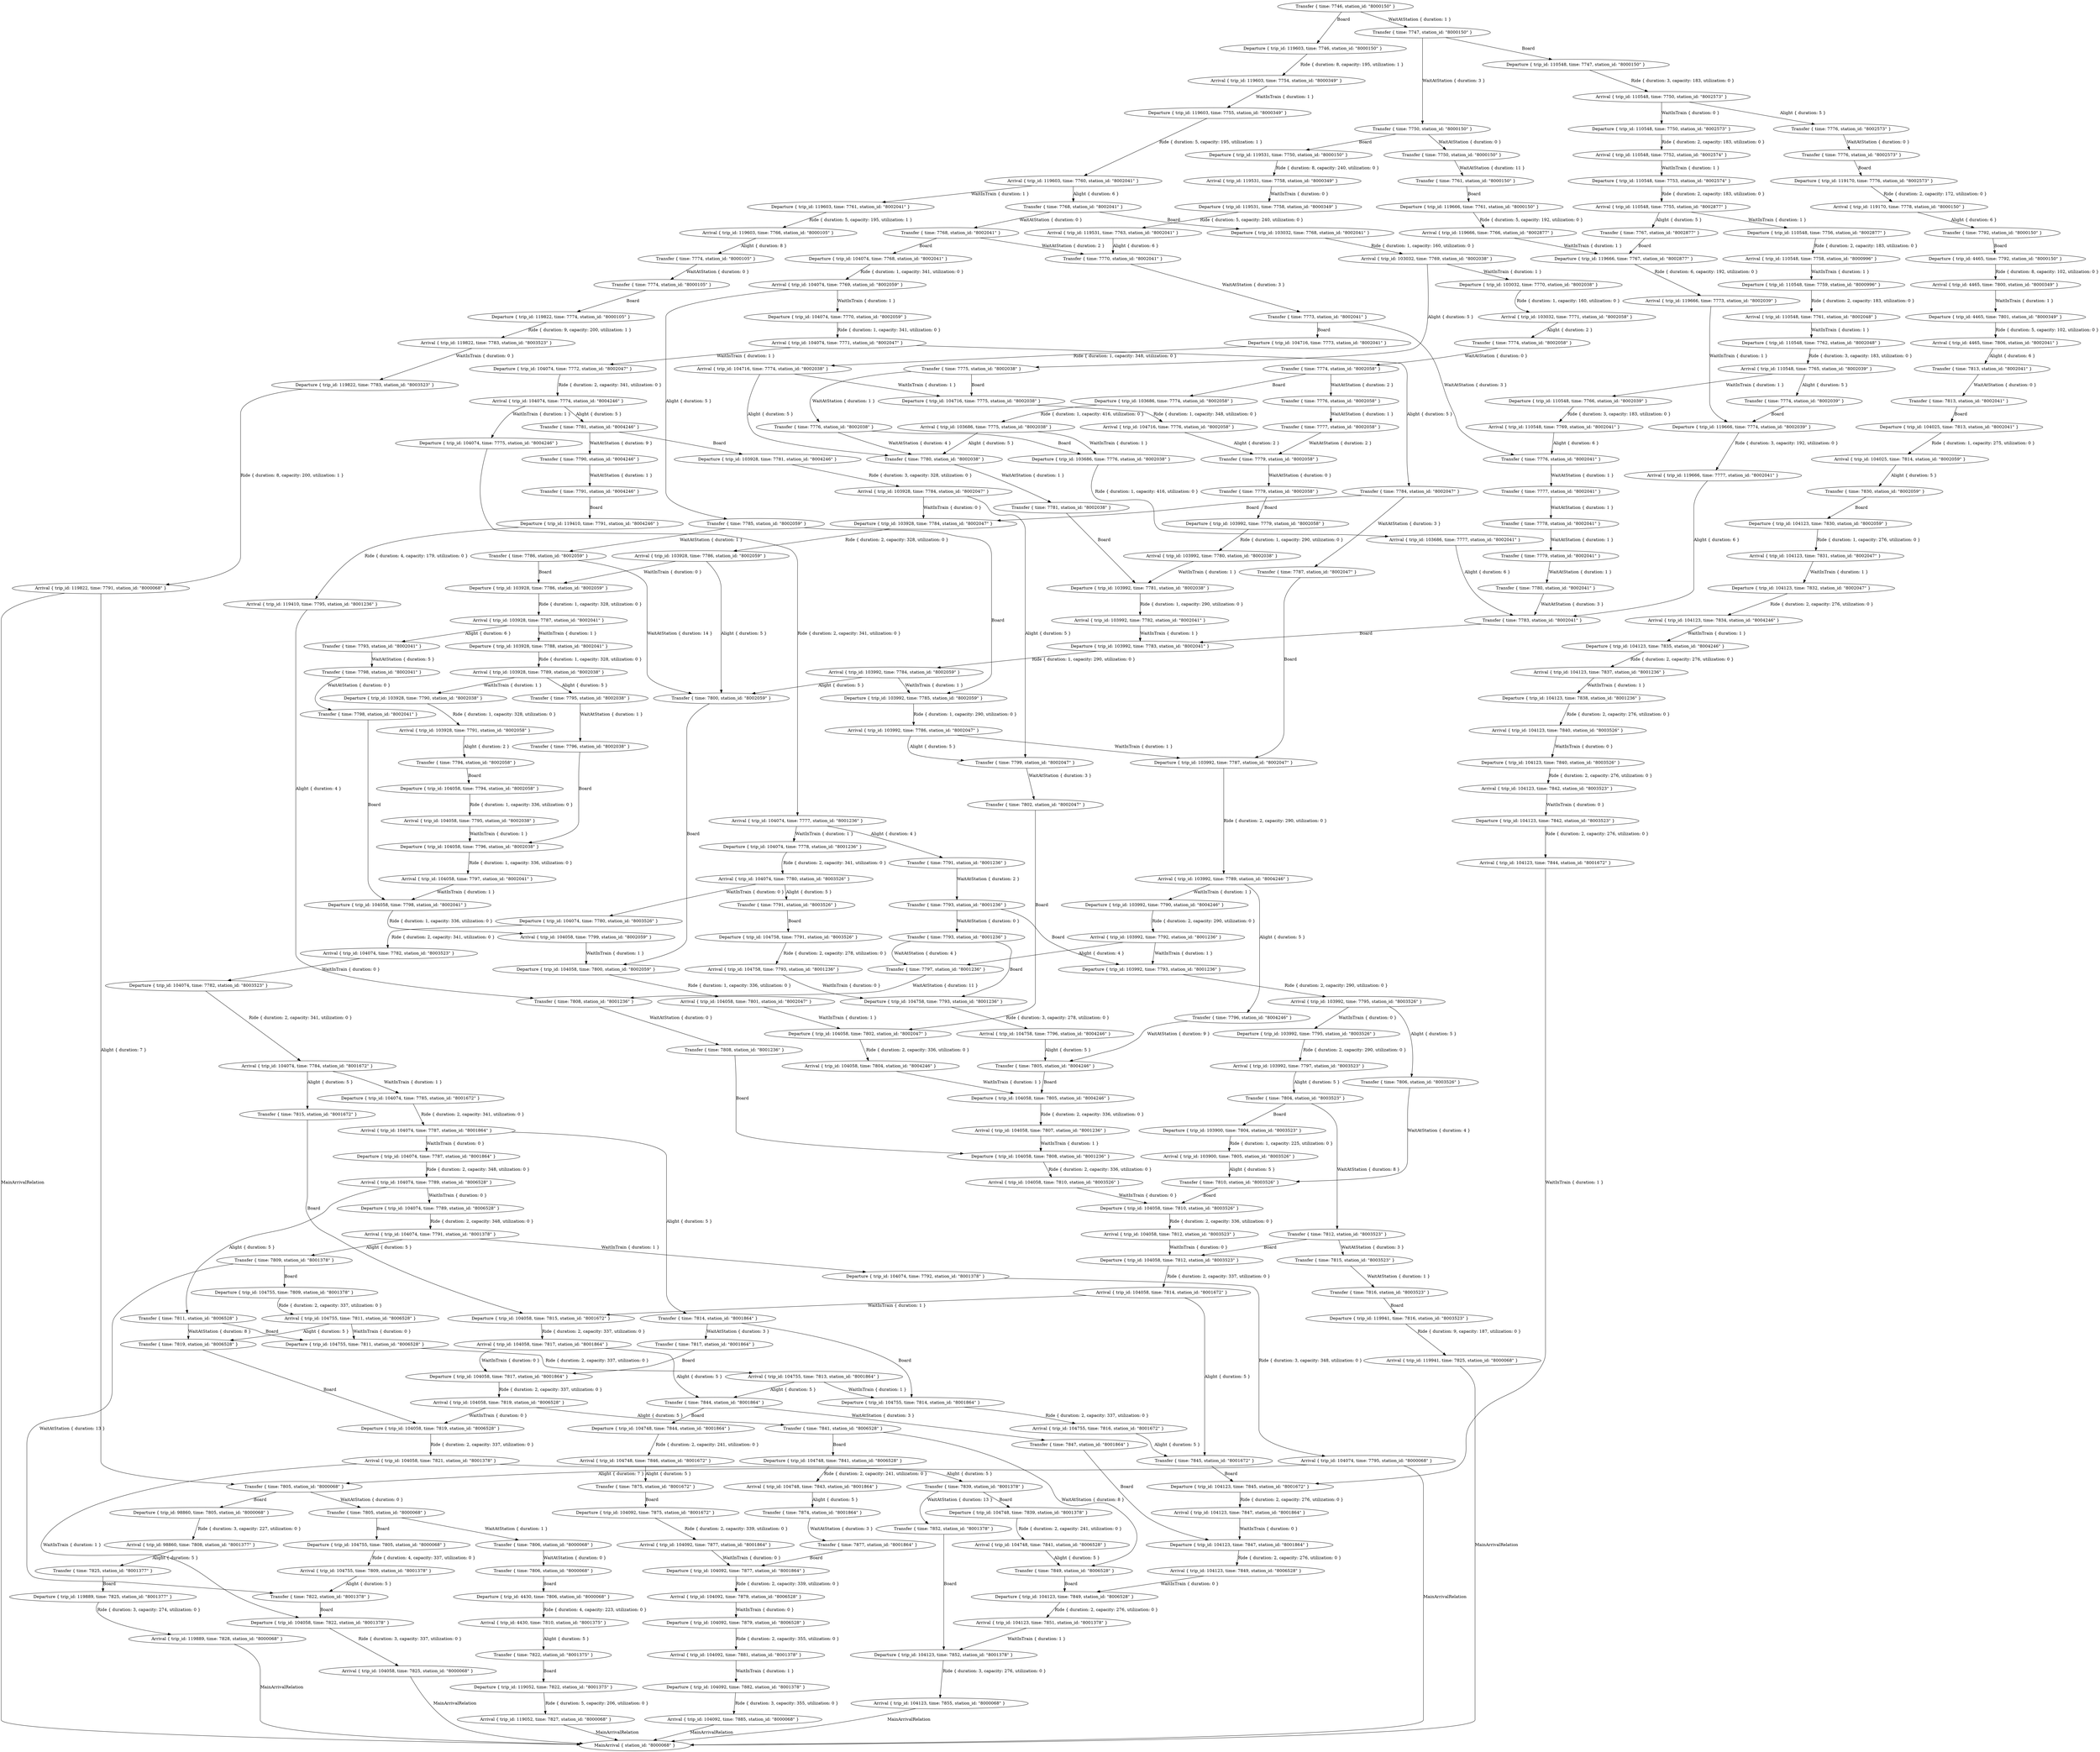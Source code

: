 digraph {
    0 [ label = "Arrival { trip_id: 119822, time: 7791, station_id: \"8000068\" }" ]
    1 [ label = "Departure { trip_id: 119822, time: 7783, station_id: \"8003523\" }" ]
    2 [ label = "Arrival { trip_id: 104074, time: 7784, station_id: \"8001672\" }" ]
    3 [ label = "Departure { trip_id: 104074, time: 7782, station_id: \"8003523\" }" ]
    4 [ label = "Arrival { trip_id: 104123, time: 7840, station_id: \"8003526\" }" ]
    5 [ label = "Departure { trip_id: 104123, time: 7838, station_id: \"8001236\" }" ]
    6 [ label = "Arrival { trip_id: 4465, time: 7806, station_id: \"8002041\" }" ]
    7 [ label = "Departure { trip_id: 4465, time: 7801, station_id: \"8000349\" }" ]
    8 [ label = "Arrival { trip_id: 104074, time: 7777, station_id: \"8001236\" }" ]
    9 [ label = "Departure { trip_id: 104074, time: 7775, station_id: \"8004246\" }" ]
    10 [ label = "Arrival { trip_id: 104123, time: 7834, station_id: \"8004246\" }" ]
    11 [ label = "Departure { trip_id: 104123, time: 7832, station_id: \"8002047\" }" ]
    12 [ label = "Arrival { trip_id: 104123, time: 7847, station_id: \"8001864\" }" ]
    13 [ label = "Departure { trip_id: 104123, time: 7845, station_id: \"8001672\" }" ]
    14 [ label = "Arrival { trip_id: 104755, time: 7816, station_id: \"8001672\" }" ]
    15 [ label = "Departure { trip_id: 104755, time: 7814, station_id: \"8001864\" }" ]
    16 [ label = "Arrival { trip_id: 104058, time: 7810, station_id: \"8003526\" }" ]
    17 [ label = "Departure { trip_id: 104058, time: 7808, station_id: \"8001236\" }" ]
    18 [ label = "Arrival { trip_id: 104716, time: 7774, station_id: \"8002038\" }" ]
    19 [ label = "Departure { trip_id: 104716, time: 7773, station_id: \"8002041\" }" ]
    20 [ label = "Arrival { trip_id: 104092, time: 7877, station_id: \"8001864\" }" ]
    21 [ label = "Departure { trip_id: 104092, time: 7875, station_id: \"8001672\" }" ]
    22 [ label = "Arrival { trip_id: 104058, time: 7825, station_id: \"8000068\" }" ]
    23 [ label = "Departure { trip_id: 104058, time: 7822, station_id: \"8001378\" }" ]
    24 [ label = "Arrival { trip_id: 104058, time: 7819, station_id: \"8006528\" }" ]
    25 [ label = "Departure { trip_id: 104058, time: 7817, station_id: \"8001864\" }" ]
    26 [ label = "Arrival { trip_id: 104074, time: 7789, station_id: \"8006528\" }" ]
    27 [ label = "Departure { trip_id: 104074, time: 7787, station_id: \"8001864\" }" ]
    28 [ label = "Arrival { trip_id: 103686, time: 7777, station_id: \"8002041\" }" ]
    29 [ label = "Departure { trip_id: 103686, time: 7776, station_id: \"8002038\" }" ]
    30 [ label = "Arrival { trip_id: 104123, time: 7851, station_id: \"8001378\" }" ]
    31 [ label = "Departure { trip_id: 104123, time: 7849, station_id: \"8006528\" }" ]
    32 [ label = "Arrival { trip_id: 104755, time: 7809, station_id: \"8001378\" }" ]
    33 [ label = "Departure { trip_id: 104755, time: 7805, station_id: \"8000068\" }" ]
    34 [ label = "Arrival { trip_id: 104755, time: 7811, station_id: \"8006528\" }" ]
    35 [ label = "Departure { trip_id: 104755, time: 7809, station_id: \"8001378\" }" ]
    36 [ label = "Arrival { trip_id: 104058, time: 7814, station_id: \"8001672\" }" ]
    37 [ label = "Departure { trip_id: 104058, time: 7812, station_id: \"8003523\" }" ]
    38 [ label = "Arrival { trip_id: 103992, time: 7784, station_id: \"8002059\" }" ]
    39 [ label = "Departure { trip_id: 103992, time: 7783, station_id: \"8002041\" }" ]
    40 [ label = "Arrival { trip_id: 110548, time: 7761, station_id: \"8002048\" }" ]
    41 [ label = "Departure { trip_id: 110548, time: 7759, station_id: \"8000996\" }" ]
    42 [ label = "Arrival { trip_id: 119603, time: 7760, station_id: \"8002041\" }" ]
    43 [ label = "Departure { trip_id: 119603, time: 7755, station_id: \"8000349\" }" ]
    44 [ label = "Arrival { trip_id: 119603, time: 7766, station_id: \"8000105\" }" ]
    45 [ label = "Departure { trip_id: 119603, time: 7761, station_id: \"8002041\" }" ]
    46 [ label = "Arrival { trip_id: 103900, time: 7805, station_id: \"8003526\" }" ]
    47 [ label = "Departure { trip_id: 103900, time: 7804, station_id: \"8003523\" }" ]
    48 [ label = "Arrival { trip_id: 103928, time: 7789, station_id: \"8002038\" }" ]
    49 [ label = "Departure { trip_id: 103928, time: 7788, station_id: \"8002041\" }" ]
    50 [ label = "Arrival { trip_id: 104748, time: 7843, station_id: \"8001864\" }" ]
    51 [ label = "Departure { trip_id: 104748, time: 7841, station_id: \"8006528\" }" ]
    52 [ label = "Arrival { trip_id: 4465, time: 7800, station_id: \"8000349\" }" ]
    53 [ label = "Departure { trip_id: 4465, time: 7792, station_id: \"8000150\" }" ]
    54 [ label = "Arrival { trip_id: 104058, time: 7821, station_id: \"8001378\" }" ]
    55 [ label = "Departure { trip_id: 104058, time: 7819, station_id: \"8006528\" }" ]
    56 [ label = "Arrival { trip_id: 110548, time: 7752, station_id: \"8002574\" }" ]
    57 [ label = "Departure { trip_id: 110548, time: 7750, station_id: \"8002573\" }" ]
    58 [ label = "Arrival { trip_id: 104058, time: 7797, station_id: \"8002041\" }" ]
    59 [ label = "Departure { trip_id: 104058, time: 7796, station_id: \"8002038\" }" ]
    60 [ label = "Arrival { trip_id: 103032, time: 7769, station_id: \"8002038\" }" ]
    61 [ label = "Departure { trip_id: 103032, time: 7768, station_id: \"8002041\" }" ]
    62 [ label = "Arrival { trip_id: 119531, time: 7763, station_id: \"8002041\" }" ]
    63 [ label = "Departure { trip_id: 119531, time: 7758, station_id: \"8000349\" }" ]
    64 [ label = "Arrival { trip_id: 103992, time: 7789, station_id: \"8004246\" }" ]
    65 [ label = "Departure { trip_id: 103992, time: 7787, station_id: \"8002047\" }" ]
    66 [ label = "Arrival { trip_id: 119666, time: 7777, station_id: \"8002041\" }" ]
    67 [ label = "Departure { trip_id: 119666, time: 7774, station_id: \"8002039\" }" ]
    68 [ label = "Arrival { trip_id: 104092, time: 7881, station_id: \"8001378\" }" ]
    69 [ label = "Departure { trip_id: 104092, time: 7879, station_id: \"8006528\" }" ]
    70 [ label = "Arrival { trip_id: 104058, time: 7812, station_id: \"8003523\" }" ]
    71 [ label = "Departure { trip_id: 104058, time: 7810, station_id: \"8003526\" }" ]
    72 [ label = "Arrival { trip_id: 104074, time: 7791, station_id: \"8001378\" }" ]
    73 [ label = "Departure { trip_id: 104074, time: 7789, station_id: \"8006528\" }" ]
    74 [ label = "Arrival { trip_id: 104058, time: 7807, station_id: \"8001236\" }" ]
    75 [ label = "Departure { trip_id: 104058, time: 7805, station_id: \"8004246\" }" ]
    76 [ label = "Arrival { trip_id: 110548, time: 7769, station_id: \"8002041\" }" ]
    77 [ label = "Departure { trip_id: 110548, time: 7766, station_id: \"8002039\" }" ]
    78 [ label = "Arrival { trip_id: 104755, time: 7813, station_id: \"8001864\" }" ]
    79 [ label = "Departure { trip_id: 104755, time: 7811, station_id: \"8006528\" }" ]
    80 [ label = "Arrival { trip_id: 104074, time: 7780, station_id: \"8003526\" }" ]
    81 [ label = "Departure { trip_id: 104074, time: 7778, station_id: \"8001236\" }" ]
    82 [ label = "Arrival { trip_id: 104123, time: 7842, station_id: \"8003523\" }" ]
    83 [ label = "Departure { trip_id: 104123, time: 7840, station_id: \"8003526\" }" ]
    84 [ label = "Arrival { trip_id: 103928, time: 7791, station_id: \"8002058\" }" ]
    85 [ label = "Departure { trip_id: 103928, time: 7790, station_id: \"8002038\" }" ]
    86 [ label = "Arrival { trip_id: 110548, time: 7755, station_id: \"8002877\" }" ]
    87 [ label = "Departure { trip_id: 110548, time: 7753, station_id: \"8002574\" }" ]
    88 [ label = "Arrival { trip_id: 103928, time: 7787, station_id: \"8002041\" }" ]
    89 [ label = "Departure { trip_id: 103928, time: 7786, station_id: \"8002059\" }" ]
    90 [ label = "Arrival { trip_id: 103992, time: 7797, station_id: \"8003523\" }" ]
    91 [ label = "Departure { trip_id: 103992, time: 7795, station_id: \"8003526\" }" ]
    92 [ label = "Arrival { trip_id: 104074, time: 7787, station_id: \"8001864\" }" ]
    93 [ label = "Departure { trip_id: 104074, time: 7785, station_id: \"8001672\" }" ]
    94 [ label = "Arrival { trip_id: 103992, time: 7786, station_id: \"8002047\" }" ]
    95 [ label = "Departure { trip_id: 103992, time: 7785, station_id: \"8002059\" }" ]
    96 [ label = "Arrival { trip_id: 104123, time: 7837, station_id: \"8001236\" }" ]
    97 [ label = "Departure { trip_id: 104123, time: 7835, station_id: \"8004246\" }" ]
    98 [ label = "Arrival { trip_id: 110548, time: 7758, station_id: \"8000996\" }" ]
    99 [ label = "Departure { trip_id: 110548, time: 7756, station_id: \"8002877\" }" ]
    100 [ label = "Arrival { trip_id: 104758, time: 7793, station_id: \"8001236\" }" ]
    101 [ label = "Departure { trip_id: 104758, time: 7791, station_id: \"8003526\" }" ]
    102 [ label = "Arrival { trip_id: 104123, time: 7831, station_id: \"8002047\" }" ]
    103 [ label = "Departure { trip_id: 104123, time: 7830, station_id: \"8002059\" }" ]
    104 [ label = "Arrival { trip_id: 104123, time: 7849, station_id: \"8006528\" }" ]
    105 [ label = "Departure { trip_id: 104123, time: 7847, station_id: \"8001864\" }" ]
    106 [ label = "Arrival { trip_id: 110548, time: 7750, station_id: \"8002573\" }" ]
    107 [ label = "Departure { trip_id: 110548, time: 7747, station_id: \"8000150\" }" ]
    108 [ label = "Arrival { trip_id: 104748, time: 7841, station_id: \"8006528\" }" ]
    109 [ label = "Departure { trip_id: 104748, time: 7839, station_id: \"8001378\" }" ]
    110 [ label = "Arrival { trip_id: 104123, time: 7855, station_id: \"8000068\" }" ]
    111 [ label = "Departure { trip_id: 104123, time: 7852, station_id: \"8001378\" }" ]
    112 [ label = "Arrival { trip_id: 119052, time: 7827, station_id: \"8000068\" }" ]
    113 [ label = "Departure { trip_id: 119052, time: 7822, station_id: \"8001375\" }" ]
    114 [ label = "Arrival { trip_id: 103928, time: 7784, station_id: \"8002047\" }" ]
    115 [ label = "Departure { trip_id: 103928, time: 7781, station_id: \"8004246\" }" ]
    116 [ label = "Arrival { trip_id: 104058, time: 7817, station_id: \"8001864\" }" ]
    117 [ label = "Departure { trip_id: 104058, time: 7815, station_id: \"8001672\" }" ]
    118 [ label = "Arrival { trip_id: 4430, time: 7810, station_id: \"8001375\" }" ]
    119 [ label = "Departure { trip_id: 4430, time: 7806, station_id: \"8000068\" }" ]
    120 [ label = "Arrival { trip_id: 103992, time: 7782, station_id: \"8002041\" }" ]
    121 [ label = "Departure { trip_id: 103992, time: 7781, station_id: \"8002038\" }" ]
    122 [ label = "Arrival { trip_id: 104058, time: 7804, station_id: \"8004246\" }" ]
    123 [ label = "Departure { trip_id: 104058, time: 7802, station_id: \"8002047\" }" ]
    124 [ label = "Arrival { trip_id: 98860, time: 7808, station_id: \"8001377\" }" ]
    125 [ label = "Departure { trip_id: 98860, time: 7805, station_id: \"8000068\" }" ]
    126 [ label = "Arrival { trip_id: 104092, time: 7879, station_id: \"8006528\" }" ]
    127 [ label = "Departure { trip_id: 104092, time: 7877, station_id: \"8001864\" }" ]
    128 [ label = "Arrival { trip_id: 119666, time: 7766, station_id: \"8002877\" }" ]
    129 [ label = "Departure { trip_id: 119666, time: 7761, station_id: \"8000150\" }" ]
    130 [ label = "Arrival { trip_id: 104758, time: 7796, station_id: \"8004246\" }" ]
    131 [ label = "Departure { trip_id: 104758, time: 7793, station_id: \"8001236\" }" ]
    132 [ label = "Arrival { trip_id: 104025, time: 7814, station_id: \"8002059\" }" ]
    133 [ label = "Departure { trip_id: 104025, time: 7813, station_id: \"8002041\" }" ]
    134 [ label = "Arrival { trip_id: 104074, time: 7795, station_id: \"8000068\" }" ]
    135 [ label = "Departure { trip_id: 104074, time: 7792, station_id: \"8001378\" }" ]
    136 [ label = "Arrival { trip_id: 110548, time: 7765, station_id: \"8002039\" }" ]
    137 [ label = "Departure { trip_id: 110548, time: 7762, station_id: \"8002048\" }" ]
    138 [ label = "Arrival { trip_id: 119170, time: 7778, station_id: \"8000150\" }" ]
    139 [ label = "Departure { trip_id: 119170, time: 7776, station_id: \"8002573\" }" ]
    140 [ label = "Arrival { trip_id: 104074, time: 7771, station_id: \"8002047\" }" ]
    141 [ label = "Departure { trip_id: 104074, time: 7770, station_id: \"8002059\" }" ]
    142 [ label = "Arrival { trip_id: 119666, time: 7773, station_id: \"8002039\" }" ]
    143 [ label = "Departure { trip_id: 119666, time: 7767, station_id: \"8002877\" }" ]
    144 [ label = "Arrival { trip_id: 119603, time: 7754, station_id: \"8000349\" }" ]
    145 [ label = "Departure { trip_id: 119603, time: 7746, station_id: \"8000150\" }" ]
    146 [ label = "Arrival { trip_id: 104074, time: 7774, station_id: \"8004246\" }" ]
    147 [ label = "Departure { trip_id: 104074, time: 7772, station_id: \"8002047\" }" ]
    148 [ label = "Arrival { trip_id: 119822, time: 7783, station_id: \"8003523\" }" ]
    149 [ label = "Departure { trip_id: 119822, time: 7774, station_id: \"8000105\" }" ]
    150 [ label = "Arrival { trip_id: 104123, time: 7844, station_id: \"8001672\" }" ]
    151 [ label = "Departure { trip_id: 104123, time: 7842, station_id: \"8003523\" }" ]
    152 [ label = "Arrival { trip_id: 103992, time: 7795, station_id: \"8003526\" }" ]
    153 [ label = "Departure { trip_id: 103992, time: 7793, station_id: \"8001236\" }" ]
    154 [ label = "Arrival { trip_id: 104748, time: 7846, station_id: \"8001672\" }" ]
    155 [ label = "Departure { trip_id: 104748, time: 7844, station_id: \"8001864\" }" ]
    156 [ label = "Arrival { trip_id: 119941, time: 7825, station_id: \"8000068\" }" ]
    157 [ label = "Departure { trip_id: 119941, time: 7816, station_id: \"8003523\" }" ]
    158 [ label = "Arrival { trip_id: 103992, time: 7780, station_id: \"8002038\" }" ]
    159 [ label = "Departure { trip_id: 103992, time: 7779, station_id: \"8002058\" }" ]
    160 [ label = "Arrival { trip_id: 103686, time: 7775, station_id: \"8002038\" }" ]
    161 [ label = "Departure { trip_id: 103686, time: 7774, station_id: \"8002058\" }" ]
    162 [ label = "Arrival { trip_id: 119410, time: 7795, station_id: \"8001236\" }" ]
    163 [ label = "Departure { trip_id: 119410, time: 7791, station_id: \"8004246\" }" ]
    164 [ label = "Arrival { trip_id: 103928, time: 7786, station_id: \"8002059\" }" ]
    165 [ label = "Departure { trip_id: 103928, time: 7784, station_id: \"8002047\" }" ]
    166 [ label = "Arrival { trip_id: 104074, time: 7782, station_id: \"8003523\" }" ]
    167 [ label = "Departure { trip_id: 104074, time: 7780, station_id: \"8003526\" }" ]
    168 [ label = "Arrival { trip_id: 104092, time: 7885, station_id: \"8000068\" }" ]
    169 [ label = "Departure { trip_id: 104092, time: 7882, station_id: \"8001378\" }" ]
    170 [ label = "Arrival { trip_id: 104058, time: 7799, station_id: \"8002059\" }" ]
    171 [ label = "Departure { trip_id: 104058, time: 7798, station_id: \"8002041\" }" ]
    172 [ label = "Arrival { trip_id: 104058, time: 7801, station_id: \"8002047\" }" ]
    173 [ label = "Departure { trip_id: 104058, time: 7800, station_id: \"8002059\" }" ]
    174 [ label = "Arrival { trip_id: 104058, time: 7795, station_id: \"8002038\" }" ]
    175 [ label = "Departure { trip_id: 104058, time: 7794, station_id: \"8002058\" }" ]
    176 [ label = "Arrival { trip_id: 119889, time: 7828, station_id: \"8000068\" }" ]
    177 [ label = "Departure { trip_id: 119889, time: 7825, station_id: \"8001377\" }" ]
    178 [ label = "Arrival { trip_id: 104716, time: 7776, station_id: \"8002058\" }" ]
    179 [ label = "Departure { trip_id: 104716, time: 7775, station_id: \"8002038\" }" ]
    180 [ label = "Arrival { trip_id: 103992, time: 7792, station_id: \"8001236\" }" ]
    181 [ label = "Departure { trip_id: 103992, time: 7790, station_id: \"8004246\" }" ]
    182 [ label = "Arrival { trip_id: 103032, time: 7771, station_id: \"8002058\" }" ]
    183 [ label = "Departure { trip_id: 103032, time: 7770, station_id: \"8002038\" }" ]
    184 [ label = "Arrival { trip_id: 104074, time: 7769, station_id: \"8002059\" }" ]
    185 [ label = "Departure { trip_id: 104074, time: 7768, station_id: \"8002041\" }" ]
    186 [ label = "Arrival { trip_id: 119531, time: 7758, station_id: \"8000349\" }" ]
    187 [ label = "Departure { trip_id: 119531, time: 7750, station_id: \"8000150\" }" ]
    188 [ label = "Transfer { time: 7779, station_id: \"8002058\" }" ]
    189 [ label = "Transfer { time: 7774, station_id: \"8002058\" }" ]
    190 [ label = "Transfer { time: 7774, station_id: \"8002058\" }" ]
    191 [ label = "Transfer { time: 7779, station_id: \"8002058\" }" ]
    192 [ label = "Transfer { time: 7794, station_id: \"8002058\" }" ]
    193 [ label = "Transfer { time: 7777, station_id: \"8002058\" }" ]
    194 [ label = "Transfer { time: 7776, station_id: \"8002058\" }" ]
    195 [ label = "Transfer { time: 7825, station_id: \"8001377\" }" ]
    196 [ label = "Transfer { time: 7774, station_id: \"8000105\" }" ]
    197 [ label = "Transfer { time: 7774, station_id: \"8000105\" }" ]
    198 [ label = "Transfer { time: 7767, station_id: \"8002877\" }" ]
    199 [ label = "Transfer { time: 7799, station_id: \"8002047\" }" ]
    200 [ label = "Transfer { time: 7784, station_id: \"8002047\" }" ]
    201 [ label = "Transfer { time: 7802, station_id: \"8002047\" }" ]
    202 [ label = "Transfer { time: 7787, station_id: \"8002047\" }" ]
    203 [ label = "Transfer { time: 7806, station_id: \"8003526\" }" ]
    204 [ label = "Transfer { time: 7791, station_id: \"8003526\" }" ]
    205 [ label = "Transfer { time: 7810, station_id: \"8003526\" }" ]
    206 [ label = "Transfer { time: 7776, station_id: \"8002038\" }" ]
    207 [ label = "Transfer { time: 7775, station_id: \"8002038\" }" ]
    208 [ label = "Transfer { time: 7795, station_id: \"8002038\" }" ]
    209 [ label = "Transfer { time: 7780, station_id: \"8002038\" }" ]
    210 [ label = "Transfer { time: 7781, station_id: \"8002038\" }" ]
    211 [ label = "Transfer { time: 7796, station_id: \"8002038\" }" ]
    212 [ label = "Transfer { time: 7822, station_id: \"8001375\" }" ]
    213 [ label = "Transfer { time: 7815, station_id: \"8003523\" }" ]
    214 [ label = "Transfer { time: 7804, station_id: \"8003523\" }" ]
    215 [ label = "Transfer { time: 7812, station_id: \"8003523\" }" ]
    216 [ label = "Transfer { time: 7816, station_id: \"8003523\" }" ]
    217 [ label = "Transfer { time: 7790, station_id: \"8004246\" }" ]
    218 [ label = "Transfer { time: 7805, station_id: \"8004246\" }" ]
    219 [ label = "Transfer { time: 7781, station_id: \"8004246\" }" ]
    220 [ label = "Transfer { time: 7791, station_id: \"8004246\" }" ]
    221 [ label = "Transfer { time: 7796, station_id: \"8004246\" }" ]
    222 [ label = "Transfer { time: 7750, station_id: \"8000150\" }" ]
    223 [ label = "Transfer { time: 7792, station_id: \"8000150\" }" ]
    224 [ label = "Transfer { time: 7761, station_id: \"8000150\" }" ]
    225 [ label = "Transfer { time: 7750, station_id: \"8000150\" }" ]
    226 [ label = "Transfer { time: 7747, station_id: \"8000150\" }" ]
    227 [ label = "Transfer { time: 7746, station_id: \"8000150\" }" ]
    228 [ label = "Transfer { time: 7774, station_id: \"8002039\" }" ]
    229 [ label = "Transfer { time: 7819, station_id: \"8006528\" }" ]
    230 [ label = "Transfer { time: 7811, station_id: \"8006528\" }" ]
    231 [ label = "Transfer { time: 7849, station_id: \"8006528\" }" ]
    232 [ label = "Transfer { time: 7841, station_id: \"8006528\" }" ]
    233 [ label = "MainArrival { station_id: \"8000068\" }" ]
    234 [ label = "Transfer { time: 7806, station_id: \"8000068\" }" ]
    235 [ label = "Transfer { time: 7805, station_id: \"8000068\" }" ]
    236 [ label = "Transfer { time: 7805, station_id: \"8000068\" }" ]
    237 [ label = "Transfer { time: 7806, station_id: \"8000068\" }" ]
    238 [ label = "Transfer { time: 7776, station_id: \"8002573\" }" ]
    239 [ label = "Transfer { time: 7776, station_id: \"8002573\" }" ]
    240 [ label = "Transfer { time: 7785, station_id: \"8002059\" }" ]
    241 [ label = "Transfer { time: 7830, station_id: \"8002059\" }" ]
    242 [ label = "Transfer { time: 7786, station_id: \"8002059\" }" ]
    243 [ label = "Transfer { time: 7800, station_id: \"8002059\" }" ]
    244 [ label = "Transfer { time: 7809, station_id: \"8001378\" }" ]
    245 [ label = "Transfer { time: 7852, station_id: \"8001378\" }" ]
    246 [ label = "Transfer { time: 7839, station_id: \"8001378\" }" ]
    247 [ label = "Transfer { time: 7822, station_id: \"8001378\" }" ]
    248 [ label = "Transfer { time: 7791, station_id: \"8001236\" }" ]
    249 [ label = "Transfer { time: 7793, station_id: \"8001236\" }" ]
    250 [ label = "Transfer { time: 7808, station_id: \"8001236\" }" ]
    251 [ label = "Transfer { time: 7808, station_id: \"8001236\" }" ]
    252 [ label = "Transfer { time: 7797, station_id: \"8001236\" }" ]
    253 [ label = "Transfer { time: 7793, station_id: \"8001236\" }" ]
    254 [ label = "Transfer { time: 7815, station_id: \"8001672\" }" ]
    255 [ label = "Transfer { time: 7875, station_id: \"8001672\" }" ]
    256 [ label = "Transfer { time: 7845, station_id: \"8001672\" }" ]
    257 [ label = "Transfer { time: 7776, station_id: \"8002041\" }" ]
    258 [ label = "Transfer { time: 7768, station_id: \"8002041\" }" ]
    259 [ label = "Transfer { time: 7779, station_id: \"8002041\" }" ]
    260 [ label = "Transfer { time: 7770, station_id: \"8002041\" }" ]
    261 [ label = "Transfer { time: 7798, station_id: \"8002041\" }" ]
    262 [ label = "Transfer { time: 7777, station_id: \"8002041\" }" ]
    263 [ label = "Transfer { time: 7780, station_id: \"8002041\" }" ]
    264 [ label = "Transfer { time: 7813, station_id: \"8002041\" }" ]
    265 [ label = "Transfer { time: 7768, station_id: \"8002041\" }" ]
    266 [ label = "Transfer { time: 7793, station_id: \"8002041\" }" ]
    267 [ label = "Transfer { time: 7783, station_id: \"8002041\" }" ]
    268 [ label = "Transfer { time: 7773, station_id: \"8002041\" }" ]
    269 [ label = "Transfer { time: 7778, station_id: \"8002041\" }" ]
    270 [ label = "Transfer { time: 7798, station_id: \"8002041\" }" ]
    271 [ label = "Transfer { time: 7813, station_id: \"8002041\" }" ]
    272 [ label = "Transfer { time: 7814, station_id: \"8001864\" }" ]
    273 [ label = "Transfer { time: 7817, station_id: \"8001864\" }" ]
    274 [ label = "Transfer { time: 7877, station_id: \"8001864\" }" ]
    275 [ label = "Transfer { time: 7874, station_id: \"8001864\" }" ]
    276 [ label = "Transfer { time: 7847, station_id: \"8001864\" }" ]
    277 [ label = "Transfer { time: 7844, station_id: \"8001864\" }" ]
    1 -> 0 [ label = "Ride { duration: 8, capacity: 200, utilization: 1 }" ]
    3 -> 2 [ label = "Ride { duration: 2, capacity: 341, utilization: 0 }" ]
    5 -> 4 [ label = "Ride { duration: 2, capacity: 276, utilization: 0 }" ]
    7 -> 6 [ label = "Ride { duration: 5, capacity: 102, utilization: 0 }" ]
    9 -> 8 [ label = "Ride { duration: 2, capacity: 341, utilization: 0 }" ]
    11 -> 10 [ label = "Ride { duration: 2, capacity: 276, utilization: 0 }" ]
    13 -> 12 [ label = "Ride { duration: 2, capacity: 276, utilization: 0 }" ]
    15 -> 14 [ label = "Ride { duration: 2, capacity: 337, utilization: 0 }" ]
    17 -> 16 [ label = "Ride { duration: 2, capacity: 336, utilization: 0 }" ]
    19 -> 18 [ label = "Ride { duration: 1, capacity: 348, utilization: 0 }" ]
    21 -> 20 [ label = "Ride { duration: 2, capacity: 339, utilization: 0 }" ]
    23 -> 22 [ label = "Ride { duration: 3, capacity: 337, utilization: 0 }" ]
    25 -> 24 [ label = "Ride { duration: 2, capacity: 337, utilization: 0 }" ]
    27 -> 26 [ label = "Ride { duration: 2, capacity: 348, utilization: 0 }" ]
    29 -> 28 [ label = "Ride { duration: 1, capacity: 416, utilization: 0 }" ]
    31 -> 30 [ label = "Ride { duration: 2, capacity: 276, utilization: 0 }" ]
    33 -> 32 [ label = "Ride { duration: 4, capacity: 337, utilization: 0 }" ]
    35 -> 34 [ label = "Ride { duration: 2, capacity: 337, utilization: 0 }" ]
    37 -> 36 [ label = "Ride { duration: 2, capacity: 337, utilization: 0 }" ]
    39 -> 38 [ label = "Ride { duration: 1, capacity: 290, utilization: 0 }" ]
    41 -> 40 [ label = "Ride { duration: 2, capacity: 183, utilization: 0 }" ]
    43 -> 42 [ label = "Ride { duration: 5, capacity: 195, utilization: 1 }" ]
    45 -> 44 [ label = "Ride { duration: 5, capacity: 195, utilization: 1 }" ]
    47 -> 46 [ label = "Ride { duration: 1, capacity: 225, utilization: 0 }" ]
    49 -> 48 [ label = "Ride { duration: 1, capacity: 328, utilization: 0 }" ]
    51 -> 50 [ label = "Ride { duration: 2, capacity: 241, utilization: 0 }" ]
    53 -> 52 [ label = "Ride { duration: 8, capacity: 102, utilization: 0 }" ]
    55 -> 54 [ label = "Ride { duration: 2, capacity: 337, utilization: 0 }" ]
    57 -> 56 [ label = "Ride { duration: 2, capacity: 183, utilization: 0 }" ]
    59 -> 58 [ label = "Ride { duration: 1, capacity: 336, utilization: 0 }" ]
    61 -> 60 [ label = "Ride { duration: 1, capacity: 160, utilization: 0 }" ]
    63 -> 62 [ label = "Ride { duration: 5, capacity: 240, utilization: 0 }" ]
    65 -> 64 [ label = "Ride { duration: 2, capacity: 290, utilization: 0 }" ]
    67 -> 66 [ label = "Ride { duration: 3, capacity: 192, utilization: 0 }" ]
    69 -> 68 [ label = "Ride { duration: 2, capacity: 355, utilization: 0 }" ]
    71 -> 70 [ label = "Ride { duration: 2, capacity: 336, utilization: 0 }" ]
    73 -> 72 [ label = "Ride { duration: 2, capacity: 348, utilization: 0 }" ]
    75 -> 74 [ label = "Ride { duration: 2, capacity: 336, utilization: 0 }" ]
    77 -> 76 [ label = "Ride { duration: 3, capacity: 183, utilization: 0 }" ]
    79 -> 78 [ label = "Ride { duration: 2, capacity: 337, utilization: 0 }" ]
    81 -> 80 [ label = "Ride { duration: 2, capacity: 341, utilization: 0 }" ]
    83 -> 82 [ label = "Ride { duration: 2, capacity: 276, utilization: 0 }" ]
    85 -> 84 [ label = "Ride { duration: 1, capacity: 328, utilization: 0 }" ]
    87 -> 86 [ label = "Ride { duration: 2, capacity: 183, utilization: 0 }" ]
    89 -> 88 [ label = "Ride { duration: 1, capacity: 328, utilization: 0 }" ]
    91 -> 90 [ label = "Ride { duration: 2, capacity: 290, utilization: 0 }" ]
    93 -> 92 [ label = "Ride { duration: 2, capacity: 341, utilization: 0 }" ]
    95 -> 94 [ label = "Ride { duration: 1, capacity: 290, utilization: 0 }" ]
    97 -> 96 [ label = "Ride { duration: 2, capacity: 276, utilization: 0 }" ]
    99 -> 98 [ label = "Ride { duration: 2, capacity: 183, utilization: 0 }" ]
    101 -> 100 [ label = "Ride { duration: 2, capacity: 278, utilization: 0 }" ]
    103 -> 102 [ label = "Ride { duration: 1, capacity: 276, utilization: 0 }" ]
    105 -> 104 [ label = "Ride { duration: 2, capacity: 276, utilization: 0 }" ]
    107 -> 106 [ label = "Ride { duration: 3, capacity: 183, utilization: 0 }" ]
    109 -> 108 [ label = "Ride { duration: 2, capacity: 241, utilization: 0 }" ]
    111 -> 110 [ label = "Ride { duration: 3, capacity: 276, utilization: 0 }" ]
    113 -> 112 [ label = "Ride { duration: 5, capacity: 206, utilization: 0 }" ]
    115 -> 114 [ label = "Ride { duration: 3, capacity: 328, utilization: 0 }" ]
    117 -> 116 [ label = "Ride { duration: 2, capacity: 337, utilization: 0 }" ]
    119 -> 118 [ label = "Ride { duration: 4, capacity: 223, utilization: 0 }" ]
    121 -> 120 [ label = "Ride { duration: 1, capacity: 290, utilization: 0 }" ]
    123 -> 122 [ label = "Ride { duration: 2, capacity: 336, utilization: 0 }" ]
    125 -> 124 [ label = "Ride { duration: 3, capacity: 227, utilization: 0 }" ]
    127 -> 126 [ label = "Ride { duration: 2, capacity: 339, utilization: 0 }" ]
    129 -> 128 [ label = "Ride { duration: 5, capacity: 192, utilization: 0 }" ]
    131 -> 130 [ label = "Ride { duration: 3, capacity: 278, utilization: 0 }" ]
    133 -> 132 [ label = "Ride { duration: 1, capacity: 275, utilization: 0 }" ]
    135 -> 134 [ label = "Ride { duration: 3, capacity: 348, utilization: 0 }" ]
    137 -> 136 [ label = "Ride { duration: 3, capacity: 183, utilization: 0 }" ]
    139 -> 138 [ label = "Ride { duration: 2, capacity: 172, utilization: 0 }" ]
    141 -> 140 [ label = "Ride { duration: 1, capacity: 341, utilization: 0 }" ]
    143 -> 142 [ label = "Ride { duration: 6, capacity: 192, utilization: 0 }" ]
    145 -> 144 [ label = "Ride { duration: 8, capacity: 195, utilization: 1 }" ]
    147 -> 146 [ label = "Ride { duration: 2, capacity: 341, utilization: 0 }" ]
    149 -> 148 [ label = "Ride { duration: 9, capacity: 200, utilization: 1 }" ]
    151 -> 150 [ label = "Ride { duration: 2, capacity: 276, utilization: 0 }" ]
    153 -> 152 [ label = "Ride { duration: 2, capacity: 290, utilization: 0 }" ]
    155 -> 154 [ label = "Ride { duration: 2, capacity: 241, utilization: 0 }" ]
    157 -> 156 [ label = "Ride { duration: 9, capacity: 187, utilization: 0 }" ]
    159 -> 158 [ label = "Ride { duration: 1, capacity: 290, utilization: 0 }" ]
    161 -> 160 [ label = "Ride { duration: 1, capacity: 416, utilization: 0 }" ]
    163 -> 162 [ label = "Ride { duration: 4, capacity: 179, utilization: 0 }" ]
    165 -> 164 [ label = "Ride { duration: 2, capacity: 328, utilization: 0 }" ]
    167 -> 166 [ label = "Ride { duration: 2, capacity: 341, utilization: 0 }" ]
    169 -> 168 [ label = "Ride { duration: 3, capacity: 355, utilization: 0 }" ]
    171 -> 170 [ label = "Ride { duration: 1, capacity: 336, utilization: 0 }" ]
    173 -> 172 [ label = "Ride { duration: 1, capacity: 336, utilization: 0 }" ]
    175 -> 174 [ label = "Ride { duration: 1, capacity: 336, utilization: 0 }" ]
    177 -> 176 [ label = "Ride { duration: 3, capacity: 274, utilization: 0 }" ]
    179 -> 178 [ label = "Ride { duration: 1, capacity: 348, utilization: 0 }" ]
    181 -> 180 [ label = "Ride { duration: 2, capacity: 290, utilization: 0 }" ]
    183 -> 182 [ label = "Ride { duration: 1, capacity: 160, utilization: 0 }" ]
    185 -> 184 [ label = "Ride { duration: 1, capacity: 341, utilization: 0 }" ]
    187 -> 186 [ label = "Ride { duration: 8, capacity: 240, utilization: 0 }" ]
    144 -> 43 [ label = "WaitInTrain { duration: 1 }" ]
    186 -> 63 [ label = "WaitInTrain { duration: 0 }" ]
    52 -> 7 [ label = "WaitInTrain { duration: 1 }" ]
    188 -> 159 [ label = "Board" ]
    190 -> 161 [ label = "Board" ]
    192 -> 175 [ label = "Board" ]
    189 -> 190 [ label = "WaitAtStation { duration: 0 }" ]
    190 -> 194 [ label = "WaitAtStation { duration: 2 }" ]
    194 -> 193 [ label = "WaitAtStation { duration: 1 }" ]
    193 -> 191 [ label = "WaitAtStation { duration: 2 }" ]
    191 -> 188 [ label = "WaitAtStation { duration: 0 }" ]
    178 -> 191 [ label = "Alight { duration: 2 }" ]
    182 -> 189 [ label = "Alight { duration: 2 }" ]
    84 -> 192 [ label = "Alight { duration: 2 }" ]
    195 -> 177 [ label = "Board" ]
    124 -> 195 [ label = "Alight { duration: 5 }" ]
    98 -> 41 [ label = "WaitInTrain { duration: 1 }" ]
    196 -> 149 [ label = "Board" ]
    197 -> 196 [ label = "WaitAtStation { duration: 0 }" ]
    44 -> 197 [ label = "Alight { duration: 8 }" ]
    198 -> 143 [ label = "Board" ]
    128 -> 143 [ label = "WaitInTrain { duration: 1 }" ]
    86 -> 99 [ label = "WaitInTrain { duration: 1 }" ]
    86 -> 198 [ label = "Alight { duration: 5 }" ]
    102 -> 11 [ label = "WaitInTrain { duration: 1 }" ]
    140 -> 147 [ label = "WaitInTrain { duration: 1 }" ]
    200 -> 165 [ label = "Board" ]
    114 -> 165 [ label = "WaitInTrain { duration: 0 }" ]
    201 -> 123 [ label = "Board" ]
    172 -> 123 [ label = "WaitInTrain { duration: 1 }" ]
    202 -> 65 [ label = "Board" ]
    94 -> 65 [ label = "WaitInTrain { duration: 1 }" ]
    200 -> 202 [ label = "WaitAtStation { duration: 3 }" ]
    199 -> 201 [ label = "WaitAtStation { duration: 3 }" ]
    140 -> 200 [ label = "Alight { duration: 5 }" ]
    114 -> 199 [ label = "Alight { duration: 5 }" ]
    94 -> 199 [ label = "Alight { duration: 5 }" ]
    40 -> 137 [ label = "WaitInTrain { duration: 1 }" ]
    152 -> 91 [ label = "WaitInTrain { duration: 0 }" ]
    4 -> 83 [ label = "WaitInTrain { duration: 0 }" ]
    204 -> 101 [ label = "Board" ]
    80 -> 167 [ label = "WaitInTrain { duration: 0 }" ]
    205 -> 71 [ label = "Board" ]
    16 -> 71 [ label = "WaitInTrain { duration: 0 }" ]
    203 -> 205 [ label = "WaitAtStation { duration: 4 }" ]
    152 -> 203 [ label = "Alight { duration: 5 }" ]
    46 -> 205 [ label = "Alight { duration: 5 }" ]
    80 -> 204 [ label = "Alight { duration: 5 }" ]
    206 -> 29 [ label = "Board" ]
    160 -> 29 [ label = "WaitInTrain { duration: 1 }" ]
    207 -> 179 [ label = "Board" ]
    18 -> 179 [ label = "WaitInTrain { duration: 1 }" ]
    60 -> 183 [ label = "WaitInTrain { duration: 1 }" ]
    48 -> 85 [ label = "WaitInTrain { duration: 1 }" ]
    210 -> 121 [ label = "Board" ]
    158 -> 121 [ label = "WaitInTrain { duration: 1 }" ]
    211 -> 59 [ label = "Board" ]
    174 -> 59 [ label = "WaitInTrain { duration: 1 }" ]
    207 -> 206 [ label = "WaitAtStation { duration: 1 }" ]
    206 -> 209 [ label = "WaitAtStation { duration: 4 }" ]
    209 -> 210 [ label = "WaitAtStation { duration: 1 }" ]
    208 -> 211 [ label = "WaitAtStation { duration: 1 }" ]
    18 -> 209 [ label = "Alight { duration: 5 }" ]
    48 -> 208 [ label = "Alight { duration: 5 }" ]
    60 -> 207 [ label = "Alight { duration: 5 }" ]
    160 -> 209 [ label = "Alight { duration: 5 }" ]
    212 -> 113 [ label = "Board" ]
    118 -> 212 [ label = "Alight { duration: 5 }" ]
    214 -> 47 [ label = "Board" ]
    82 -> 151 [ label = "WaitInTrain { duration: 0 }" ]
    166 -> 3 [ label = "WaitInTrain { duration: 0 }" ]
    148 -> 1 [ label = "WaitInTrain { duration: 0 }" ]
    215 -> 37 [ label = "Board" ]
    70 -> 37 [ label = "WaitInTrain { duration: 0 }" ]
    216 -> 157 [ label = "Board" ]
    214 -> 215 [ label = "WaitAtStation { duration: 8 }" ]
    215 -> 213 [ label = "WaitAtStation { duration: 3 }" ]
    213 -> 216 [ label = "WaitAtStation { duration: 1 }" ]
    90 -> 214 [ label = "Alight { duration: 5 }" ]
    10 -> 97 [ label = "WaitInTrain { duration: 1 }" ]
    64 -> 181 [ label = "WaitInTrain { duration: 1 }" ]
    218 -> 75 [ label = "Board" ]
    122 -> 75 [ label = "WaitInTrain { duration: 1 }" ]
    219 -> 115 [ label = "Board" ]
    146 -> 9 [ label = "WaitInTrain { duration: 1 }" ]
    220 -> 163 [ label = "Board" ]
    219 -> 217 [ label = "WaitAtStation { duration: 9 }" ]
    217 -> 220 [ label = "WaitAtStation { duration: 1 }" ]
    221 -> 218 [ label = "WaitAtStation { duration: 9 }" ]
    146 -> 219 [ label = "Alight { duration: 5 }" ]
    130 -> 218 [ label = "Alight { duration: 5 }" ]
    64 -> 221 [ label = "Alight { duration: 5 }" ]
    222 -> 187 [ label = "Board" ]
    223 -> 53 [ label = "Board" ]
    224 -> 129 [ label = "Board" ]
    226 -> 107 [ label = "Board" ]
    227 -> 145 [ label = "Board" ]
    227 -> 226 [ label = "WaitAtStation { duration: 1 }" ]
    226 -> 222 [ label = "WaitAtStation { duration: 3 }" ]
    222 -> 225 [ label = "WaitAtStation { duration: 0 }" ]
    225 -> 224 [ label = "WaitAtStation { duration: 11 }" ]
    138 -> 223 [ label = "Alight { duration: 6 }" ]
    228 -> 67 [ label = "Board" ]
    142 -> 67 [ label = "WaitInTrain { duration: 1 }" ]
    136 -> 77 [ label = "WaitInTrain { duration: 1 }" ]
    136 -> 228 [ label = "Alight { duration: 5 }" ]
    56 -> 87 [ label = "WaitInTrain { duration: 1 }" ]
    229 -> 55 [ label = "Board" ]
    24 -> 55 [ label = "WaitInTrain { duration: 0 }" ]
    230 -> 79 [ label = "Board" ]
    34 -> 79 [ label = "WaitInTrain { duration: 0 }" ]
    126 -> 69 [ label = "WaitInTrain { duration: 0 }" ]
    231 -> 31 [ label = "Board" ]
    104 -> 31 [ label = "WaitInTrain { duration: 0 }" ]
    232 -> 51 [ label = "Board" ]
    26 -> 73 [ label = "WaitInTrain { duration: 0 }" ]
    230 -> 229 [ label = "WaitAtStation { duration: 8 }" ]
    232 -> 231 [ label = "WaitAtStation { duration: 8 }" ]
    24 -> 232 [ label = "Alight { duration: 5 }" ]
    108 -> 231 [ label = "Alight { duration: 5 }" ]
    34 -> 229 [ label = "Alight { duration: 5 }" ]
    26 -> 230 [ label = "Alight { duration: 5 }" ]
    234 -> 119 [ label = "Board" ]
    235 -> 33 [ label = "Board" ]
    236 -> 125 [ label = "Board" ]
    236 -> 235 [ label = "WaitAtStation { duration: 0 }" ]
    235 -> 237 [ label = "WaitAtStation { duration: 1 }" ]
    237 -> 234 [ label = "WaitAtStation { duration: 0 }" ]
    0 -> 233 [ label = "MainArrivalRelation" ]
    0 -> 236 [ label = "Alight { duration: 7 }" ]
    156 -> 233 [ label = "MainArrivalRelation" ]
    134 -> 233 [ label = "MainArrivalRelation" ]
    134 -> 236 [ label = "Alight { duration: 7 }" ]
    22 -> 233 [ label = "MainArrivalRelation" ]
    168 -> 233 [ label = "MainArrivalRelation" ]
    112 -> 233 [ label = "MainArrivalRelation" ]
    110 -> 233 [ label = "MainArrivalRelation" ]
    176 -> 233 [ label = "MainArrivalRelation" ]
    238 -> 139 [ label = "Board" ]
    106 -> 57 [ label = "WaitInTrain { duration: 0 }" ]
    239 -> 238 [ label = "WaitAtStation { duration: 0 }" ]
    106 -> 239 [ label = "Alight { duration: 5 }" ]
    240 -> 95 [ label = "Board" ]
    38 -> 95 [ label = "WaitInTrain { duration: 1 }" ]
    241 -> 103 [ label = "Board" ]
    184 -> 141 [ label = "WaitInTrain { duration: 1 }" ]
    242 -> 89 [ label = "Board" ]
    164 -> 89 [ label = "WaitInTrain { duration: 0 }" ]
    243 -> 173 [ label = "Board" ]
    170 -> 173 [ label = "WaitInTrain { duration: 1 }" ]
    240 -> 242 [ label = "WaitAtStation { duration: 1 }" ]
    242 -> 243 [ label = "WaitAtStation { duration: 14 }" ]
    132 -> 241 [ label = "Alight { duration: 5 }" ]
    38 -> 243 [ label = "Alight { duration: 5 }" ]
    184 -> 240 [ label = "Alight { duration: 5 }" ]
    164 -> 243 [ label = "Alight { duration: 5 }" ]
    72 -> 135 [ label = "WaitInTrain { duration: 1 }" ]
    244 -> 35 [ label = "Board" ]
    245 -> 111 [ label = "Board" ]
    30 -> 111 [ label = "WaitInTrain { duration: 1 }" ]
    68 -> 169 [ label = "WaitInTrain { duration: 1 }" ]
    246 -> 109 [ label = "Board" ]
    247 -> 23 [ label = "Board" ]
    54 -> 23 [ label = "WaitInTrain { duration: 1 }" ]
    244 -> 247 [ label = "WaitAtStation { duration: 13 }" ]
    246 -> 245 [ label = "WaitAtStation { duration: 13 }" ]
    72 -> 244 [ label = "Alight { duration: 5 }" ]
    32 -> 247 [ label = "Alight { duration: 5 }" ]
    54 -> 246 [ label = "Alight { duration: 5 }" ]
    249 -> 153 [ label = "Board" ]
    180 -> 153 [ label = "WaitInTrain { duration: 1 }" ]
    96 -> 5 [ label = "WaitInTrain { duration: 1 }" ]
    8 -> 81 [ label = "WaitInTrain { duration: 1 }" ]
    251 -> 17 [ label = "Board" ]
    74 -> 17 [ label = "WaitInTrain { duration: 1 }" ]
    253 -> 131 [ label = "Board" ]
    100 -> 131 [ label = "WaitInTrain { duration: 0 }" ]
    248 -> 249 [ label = "WaitAtStation { duration: 2 }" ]
    249 -> 253 [ label = "WaitAtStation { duration: 0 }" ]
    253 -> 252 [ label = "WaitAtStation { duration: 4 }" ]
    252 -> 250 [ label = "WaitAtStation { duration: 11 }" ]
    250 -> 251 [ label = "WaitAtStation { duration: 0 }" ]
    180 -> 252 [ label = "Alight { duration: 4 }" ]
    8 -> 248 [ label = "Alight { duration: 4 }" ]
    162 -> 250 [ label = "Alight { duration: 4 }" ]
    254 -> 117 [ label = "Board" ]
    36 -> 117 [ label = "WaitInTrain { duration: 1 }" ]
    255 -> 21 [ label = "Board" ]
    2 -> 93 [ label = "WaitInTrain { duration: 1 }" ]
    256 -> 13 [ label = "Board" ]
    150 -> 13 [ label = "WaitInTrain { duration: 1 }" ]
    2 -> 254 [ label = "Alight { duration: 5 }" ]
    14 -> 256 [ label = "Alight { duration: 5 }" ]
    154 -> 255 [ label = "Alight { duration: 5 }" ]
    36 -> 256 [ label = "Alight { duration: 5 }" ]
    258 -> 61 [ label = "Board" ]
    261 -> 171 [ label = "Board" ]
    58 -> 171 [ label = "WaitInTrain { duration: 1 }" ]
    264 -> 133 [ label = "Board" ]
    265 -> 185 [ label = "Board" ]
    42 -> 45 [ label = "WaitInTrain { duration: 1 }" ]
    267 -> 39 [ label = "Board" ]
    120 -> 39 [ label = "WaitInTrain { duration: 1 }" ]
    88 -> 49 [ label = "WaitInTrain { duration: 1 }" ]
    268 -> 19 [ label = "Board" ]
    258 -> 265 [ label = "WaitAtStation { duration: 0 }" ]
    265 -> 260 [ label = "WaitAtStation { duration: 2 }" ]
    260 -> 268 [ label = "WaitAtStation { duration: 3 }" ]
    268 -> 257 [ label = "WaitAtStation { duration: 3 }" ]
    257 -> 262 [ label = "WaitAtStation { duration: 1 }" ]
    262 -> 269 [ label = "WaitAtStation { duration: 1 }" ]
    269 -> 259 [ label = "WaitAtStation { duration: 1 }" ]
    259 -> 263 [ label = "WaitAtStation { duration: 1 }" ]
    263 -> 267 [ label = "WaitAtStation { duration: 3 }" ]
    266 -> 270 [ label = "WaitAtStation { duration: 5 }" ]
    270 -> 261 [ label = "WaitAtStation { duration: 0 }" ]
    271 -> 264 [ label = "WaitAtStation { duration: 0 }" ]
    88 -> 266 [ label = "Alight { duration: 6 }" ]
    66 -> 267 [ label = "Alight { duration: 6 }" ]
    76 -> 257 [ label = "Alight { duration: 6 }" ]
    6 -> 271 [ label = "Alight { duration: 6 }" ]
    28 -> 267 [ label = "Alight { duration: 6 }" ]
    42 -> 258 [ label = "Alight { duration: 6 }" ]
    62 -> 260 [ label = "Alight { duration: 6 }" ]
    92 -> 27 [ label = "WaitInTrain { duration: 0 }" ]
    272 -> 15 [ label = "Board" ]
    78 -> 15 [ label = "WaitInTrain { duration: 1 }" ]
    273 -> 25 [ label = "Board" ]
    116 -> 25 [ label = "WaitInTrain { duration: 0 }" ]
    274 -> 127 [ label = "Board" ]
    20 -> 127 [ label = "WaitInTrain { duration: 0 }" ]
    276 -> 105 [ label = "Board" ]
    12 -> 105 [ label = "WaitInTrain { duration: 0 }" ]
    277 -> 155 [ label = "Board" ]
    272 -> 273 [ label = "WaitAtStation { duration: 3 }" ]
    277 -> 276 [ label = "WaitAtStation { duration: 3 }" ]
    275 -> 274 [ label = "WaitAtStation { duration: 3 }" ]
    78 -> 277 [ label = "Alight { duration: 5 }" ]
    50 -> 275 [ label = "Alight { duration: 5 }" ]
    92 -> 272 [ label = "Alight { duration: 5 }" ]
    116 -> 277 [ label = "Alight { duration: 5 }" ]
}
